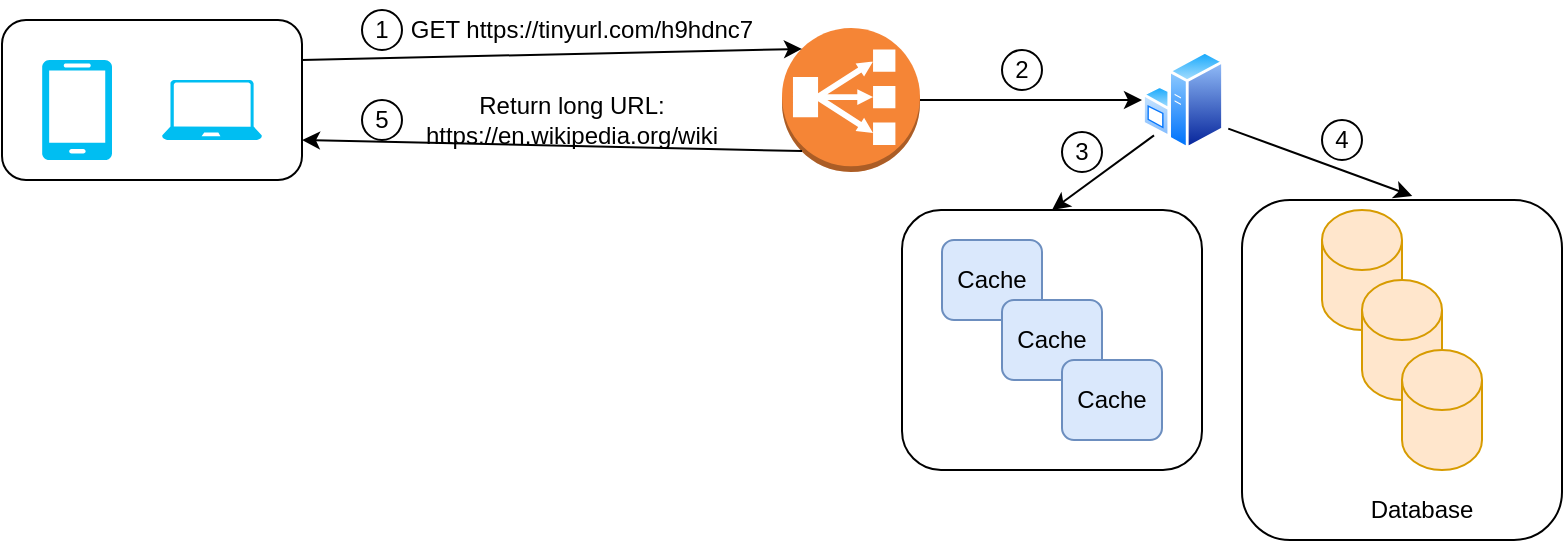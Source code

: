 <mxfile version="26.2.9">
  <diagram name="Page-1" id="tLO2txLhBTFWzliLDj57">
    <mxGraphModel dx="1358" dy="763" grid="1" gridSize="10" guides="1" tooltips="1" connect="1" arrows="1" fold="1" page="1" pageScale="1" pageWidth="850" pageHeight="1100" math="0" shadow="0">
      <root>
        <mxCell id="0" />
        <mxCell id="1" parent="0" />
        <mxCell id="Lqdpx8orCpwOQmsKEBIt-24" value="" style="rounded=1;whiteSpace=wrap;html=1;" vertex="1" parent="1">
          <mxGeometry x="655" y="210" width="160" height="170" as="geometry" />
        </mxCell>
        <mxCell id="Lqdpx8orCpwOQmsKEBIt-17" value="" style="rounded=1;whiteSpace=wrap;html=1;" vertex="1" parent="1">
          <mxGeometry x="485" y="215" width="150" height="130" as="geometry" />
        </mxCell>
        <mxCell id="Lqdpx8orCpwOQmsKEBIt-3" value="" style="rounded=1;whiteSpace=wrap;html=1;" vertex="1" parent="1">
          <mxGeometry x="35" y="120" width="150" height="80" as="geometry" />
        </mxCell>
        <mxCell id="Lqdpx8orCpwOQmsKEBIt-1" value="" style="verticalLabelPosition=bottom;html=1;verticalAlign=top;align=center;strokeColor=none;fillColor=#00BEF2;shape=mxgraph.azure.mobile;pointerEvents=1;" vertex="1" parent="1">
          <mxGeometry x="55" y="140" width="35" height="50" as="geometry" />
        </mxCell>
        <mxCell id="Lqdpx8orCpwOQmsKEBIt-2" value="" style="verticalLabelPosition=bottom;html=1;verticalAlign=top;align=center;strokeColor=none;fillColor=#00BEF2;shape=mxgraph.azure.laptop;pointerEvents=1;" vertex="1" parent="1">
          <mxGeometry x="115" y="150" width="50" height="30" as="geometry" />
        </mxCell>
        <mxCell id="Lqdpx8orCpwOQmsKEBIt-4" value="" style="outlineConnect=0;dashed=0;verticalLabelPosition=bottom;verticalAlign=top;align=center;html=1;shape=mxgraph.aws3.classic_load_balancer;fillColor=#F58536;gradientColor=none;" vertex="1" parent="1">
          <mxGeometry x="425" y="124" width="69" height="72" as="geometry" />
        </mxCell>
        <mxCell id="Lqdpx8orCpwOQmsKEBIt-5" value="" style="endArrow=classic;html=1;rounded=0;entryX=0.145;entryY=0.145;entryDx=0;entryDy=0;entryPerimeter=0;exitX=1;exitY=0.25;exitDx=0;exitDy=0;" edge="1" parent="1" source="Lqdpx8orCpwOQmsKEBIt-3" target="Lqdpx8orCpwOQmsKEBIt-4">
          <mxGeometry width="50" height="50" relative="1" as="geometry">
            <mxPoint x="375" y="420" as="sourcePoint" />
            <mxPoint x="425" y="370" as="targetPoint" />
          </mxGeometry>
        </mxCell>
        <mxCell id="Lqdpx8orCpwOQmsKEBIt-6" value="GET https://tinyurl.com/h9hdnc7" style="text;html=1;align=center;verticalAlign=middle;whiteSpace=wrap;rounded=0;rotation=0;" vertex="1" parent="1">
          <mxGeometry x="225" y="110" width="200" height="30" as="geometry" />
        </mxCell>
        <mxCell id="Lqdpx8orCpwOQmsKEBIt-7" value="" style="image;aspect=fixed;perimeter=ellipsePerimeter;html=1;align=center;shadow=0;dashed=0;spacingTop=3;image=img/lib/active_directory/windows_server.svg;" vertex="1" parent="1">
          <mxGeometry x="605" y="135" width="41" height="50" as="geometry" />
        </mxCell>
        <mxCell id="Lqdpx8orCpwOQmsKEBIt-8" value="" style="endArrow=classic;html=1;rounded=0;entryX=0;entryY=0.5;entryDx=0;entryDy=0;exitX=1;exitY=0.5;exitDx=0;exitDy=0;exitPerimeter=0;" edge="1" parent="1" source="Lqdpx8orCpwOQmsKEBIt-4" target="Lqdpx8orCpwOQmsKEBIt-7">
          <mxGeometry width="50" height="50" relative="1" as="geometry">
            <mxPoint x="305" y="320" as="sourcePoint" />
            <mxPoint x="355" y="270" as="targetPoint" />
          </mxGeometry>
        </mxCell>
        <mxCell id="Lqdpx8orCpwOQmsKEBIt-11" value="1" style="ellipse;whiteSpace=wrap;html=1;aspect=fixed;" vertex="1" parent="1">
          <mxGeometry x="215" y="115" width="20" height="20" as="geometry" />
        </mxCell>
        <mxCell id="Lqdpx8orCpwOQmsKEBIt-12" value="2" style="ellipse;whiteSpace=wrap;html=1;aspect=fixed;" vertex="1" parent="1">
          <mxGeometry x="535" y="135" width="20" height="20" as="geometry" />
        </mxCell>
        <mxCell id="Lqdpx8orCpwOQmsKEBIt-13" value="Cache" style="rounded=1;whiteSpace=wrap;html=1;fillColor=#dae8fc;strokeColor=#6c8ebf;" vertex="1" parent="1">
          <mxGeometry x="505" y="230" width="50" height="40" as="geometry" />
        </mxCell>
        <mxCell id="Lqdpx8orCpwOQmsKEBIt-14" value="Cache" style="rounded=1;whiteSpace=wrap;html=1;fillColor=#dae8fc;strokeColor=#6c8ebf;" vertex="1" parent="1">
          <mxGeometry x="535" y="260" width="50" height="40" as="geometry" />
        </mxCell>
        <mxCell id="Lqdpx8orCpwOQmsKEBIt-15" value="Cache" style="rounded=1;whiteSpace=wrap;html=1;fillColor=#dae8fc;strokeColor=#6c8ebf;" vertex="1" parent="1">
          <mxGeometry x="565" y="290" width="50" height="40" as="geometry" />
        </mxCell>
        <mxCell id="Lqdpx8orCpwOQmsKEBIt-18" value="" style="endArrow=classic;html=1;rounded=0;entryX=0.5;entryY=0;entryDx=0;entryDy=0;exitX=0;exitY=1;exitDx=0;exitDy=0;" edge="1" parent="1" source="Lqdpx8orCpwOQmsKEBIt-7" target="Lqdpx8orCpwOQmsKEBIt-17">
          <mxGeometry width="50" height="50" relative="1" as="geometry">
            <mxPoint x="305" y="320" as="sourcePoint" />
            <mxPoint x="355" y="270" as="targetPoint" />
          </mxGeometry>
        </mxCell>
        <mxCell id="Lqdpx8orCpwOQmsKEBIt-19" value="3" style="ellipse;whiteSpace=wrap;html=1;aspect=fixed;" vertex="1" parent="1">
          <mxGeometry x="565" y="176" width="20" height="20" as="geometry" />
        </mxCell>
        <mxCell id="Lqdpx8orCpwOQmsKEBIt-20" value="" style="shape=cylinder3;whiteSpace=wrap;html=1;boundedLbl=1;backgroundOutline=1;size=15;fillColor=#ffe6cc;strokeColor=#d79b00;" vertex="1" parent="1">
          <mxGeometry x="695" y="215" width="40" height="60" as="geometry" />
        </mxCell>
        <mxCell id="Lqdpx8orCpwOQmsKEBIt-21" value="" style="shape=cylinder3;whiteSpace=wrap;html=1;boundedLbl=1;backgroundOutline=1;size=15;fillColor=#ffe6cc;strokeColor=#d79b00;" vertex="1" parent="1">
          <mxGeometry x="715" y="250" width="40" height="60" as="geometry" />
        </mxCell>
        <mxCell id="Lqdpx8orCpwOQmsKEBIt-22" value="" style="shape=cylinder3;whiteSpace=wrap;html=1;boundedLbl=1;backgroundOutline=1;size=15;fillColor=#ffe6cc;strokeColor=#d79b00;" vertex="1" parent="1">
          <mxGeometry x="735" y="285" width="40" height="60" as="geometry" />
        </mxCell>
        <mxCell id="Lqdpx8orCpwOQmsKEBIt-23" value="Database" style="text;html=1;align=center;verticalAlign=middle;whiteSpace=wrap;rounded=0;" vertex="1" parent="1">
          <mxGeometry x="715" y="350" width="60" height="30" as="geometry" />
        </mxCell>
        <mxCell id="Lqdpx8orCpwOQmsKEBIt-25" value="" style="endArrow=classic;html=1;rounded=0;entryX=0.532;entryY=-0.012;entryDx=0;entryDy=0;entryPerimeter=0;exitX=1.052;exitY=0.786;exitDx=0;exitDy=0;exitPerimeter=0;" edge="1" parent="1" source="Lqdpx8orCpwOQmsKEBIt-7" target="Lqdpx8orCpwOQmsKEBIt-24">
          <mxGeometry width="50" height="50" relative="1" as="geometry">
            <mxPoint x="505" y="320" as="sourcePoint" />
            <mxPoint x="555" y="270" as="targetPoint" />
          </mxGeometry>
        </mxCell>
        <mxCell id="Lqdpx8orCpwOQmsKEBIt-26" value="4" style="ellipse;whiteSpace=wrap;html=1;aspect=fixed;" vertex="1" parent="1">
          <mxGeometry x="695" y="170" width="20" height="20" as="geometry" />
        </mxCell>
        <mxCell id="Lqdpx8orCpwOQmsKEBIt-27" value="" style="endArrow=classic;html=1;rounded=0;entryX=1;entryY=0.75;entryDx=0;entryDy=0;exitX=0.145;exitY=0.855;exitDx=0;exitDy=0;exitPerimeter=0;" edge="1" parent="1" source="Lqdpx8orCpwOQmsKEBIt-4" target="Lqdpx8orCpwOQmsKEBIt-3">
          <mxGeometry width="50" height="50" relative="1" as="geometry">
            <mxPoint x="505" y="320" as="sourcePoint" />
            <mxPoint x="555" y="270" as="targetPoint" />
          </mxGeometry>
        </mxCell>
        <mxCell id="Lqdpx8orCpwOQmsKEBIt-28" value="5" style="ellipse;whiteSpace=wrap;html=1;aspect=fixed;" vertex="1" parent="1">
          <mxGeometry x="215" y="160" width="20" height="20" as="geometry" />
        </mxCell>
        <mxCell id="Lqdpx8orCpwOQmsKEBIt-29" value="Return long URL: https://en.wikipedia.org/wiki" style="text;html=1;align=center;verticalAlign=middle;whiteSpace=wrap;rounded=0;" vertex="1" parent="1">
          <mxGeometry x="235" y="155" width="170" height="30" as="geometry" />
        </mxCell>
      </root>
    </mxGraphModel>
  </diagram>
</mxfile>
